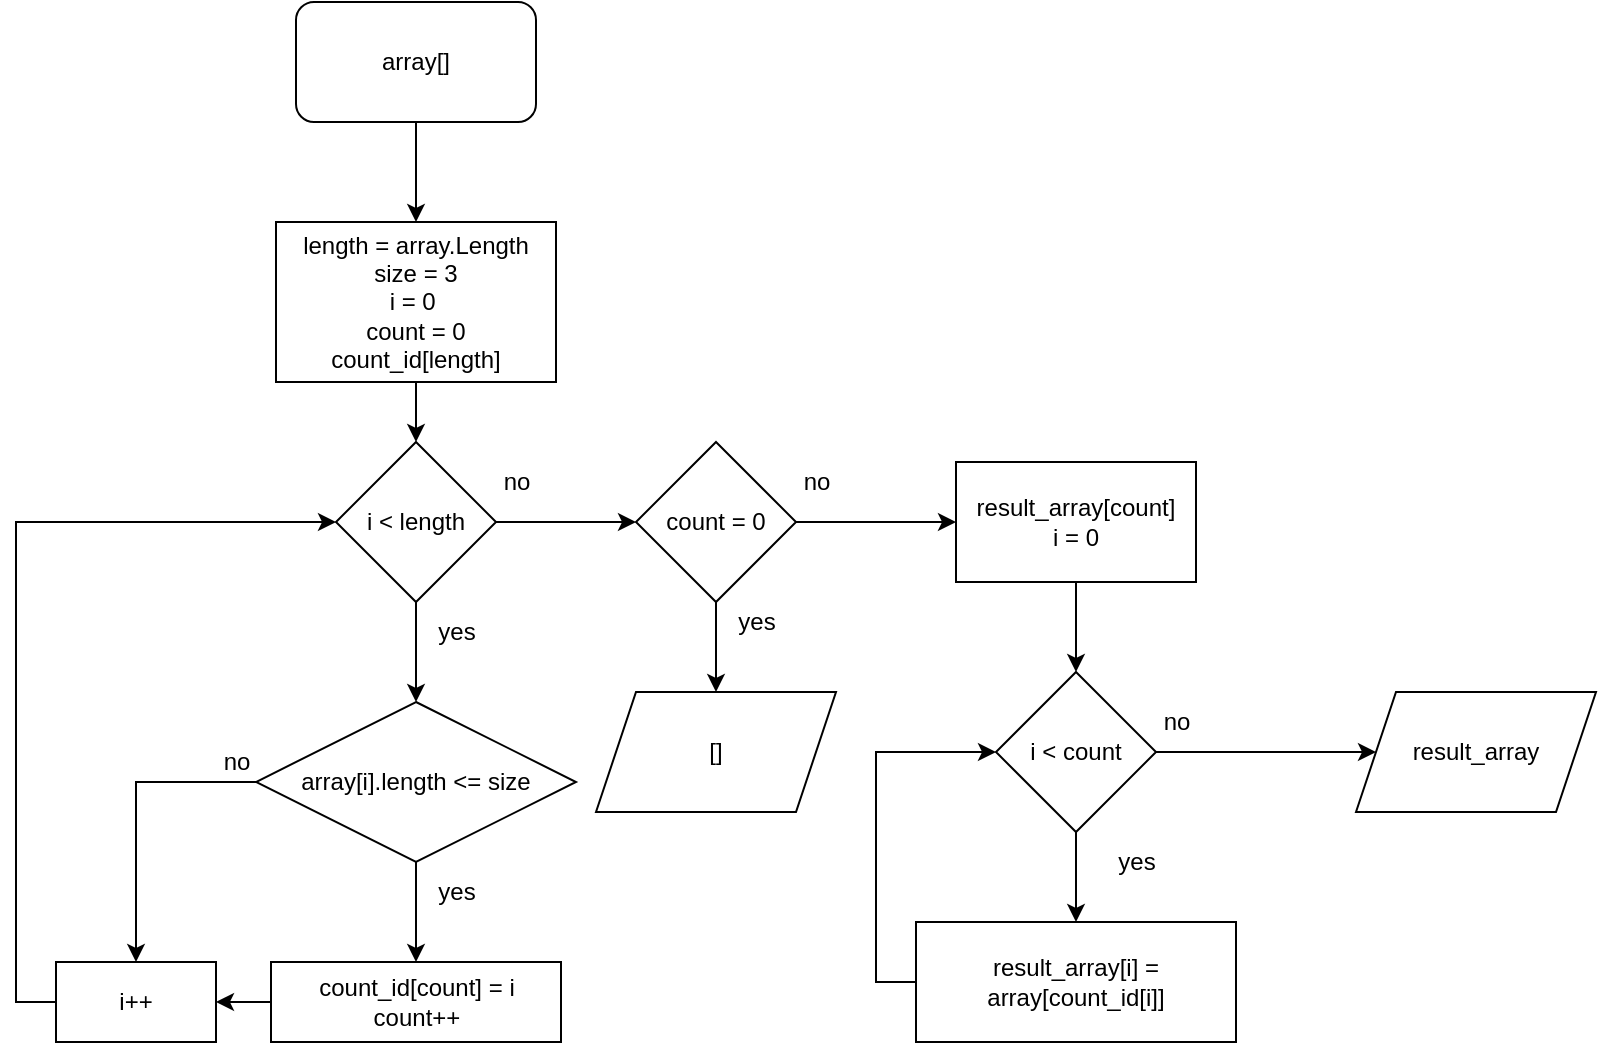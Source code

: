<mxfile version="21.0.8" type="device"><diagram id="C5RBs43oDa-KdzZeNtuy" name="Page-1"><mxGraphModel dx="1393" dy="797" grid="1" gridSize="10" guides="1" tooltips="1" connect="1" arrows="1" fold="1" page="1" pageScale="1" pageWidth="827" pageHeight="1169" math="0" shadow="0"><root><mxCell id="WIyWlLk6GJQsqaUBKTNV-0"/><mxCell id="WIyWlLk6GJQsqaUBKTNV-1" parent="WIyWlLk6GJQsqaUBKTNV-0"/><mxCell id="zPVXZnuw8CtYa3LySB9f-2" style="edgeStyle=orthogonalEdgeStyle;rounded=0;orthogonalLoop=1;jettySize=auto;html=1;entryX=0.5;entryY=0;entryDx=0;entryDy=0;" edge="1" parent="WIyWlLk6GJQsqaUBKTNV-1" source="zPVXZnuw8CtYa3LySB9f-0" target="zPVXZnuw8CtYa3LySB9f-1"><mxGeometry relative="1" as="geometry"/></mxCell><mxCell id="zPVXZnuw8CtYa3LySB9f-0" value="array[]" style="rounded=1;whiteSpace=wrap;html=1;" vertex="1" parent="WIyWlLk6GJQsqaUBKTNV-1"><mxGeometry x="250" y="50" width="120" height="60" as="geometry"/></mxCell><mxCell id="zPVXZnuw8CtYa3LySB9f-4" style="edgeStyle=orthogonalEdgeStyle;rounded=0;orthogonalLoop=1;jettySize=auto;html=1;entryX=0.5;entryY=0;entryDx=0;entryDy=0;" edge="1" parent="WIyWlLk6GJQsqaUBKTNV-1" source="zPVXZnuw8CtYa3LySB9f-1" target="zPVXZnuw8CtYa3LySB9f-3"><mxGeometry relative="1" as="geometry"/></mxCell><mxCell id="zPVXZnuw8CtYa3LySB9f-1" value="length = array.Length&lt;br&gt;size = 3&lt;br&gt;i = 0&amp;nbsp;&lt;br&gt;count = 0&lt;br&gt;count_id[length]" style="rounded=0;whiteSpace=wrap;html=1;" vertex="1" parent="WIyWlLk6GJQsqaUBKTNV-1"><mxGeometry x="240" y="160" width="140" height="80" as="geometry"/></mxCell><mxCell id="zPVXZnuw8CtYa3LySB9f-6" style="edgeStyle=orthogonalEdgeStyle;rounded=0;orthogonalLoop=1;jettySize=auto;html=1;" edge="1" parent="WIyWlLk6GJQsqaUBKTNV-1" source="zPVXZnuw8CtYa3LySB9f-3" target="zPVXZnuw8CtYa3LySB9f-5"><mxGeometry relative="1" as="geometry"/></mxCell><mxCell id="zPVXZnuw8CtYa3LySB9f-29" style="edgeStyle=orthogonalEdgeStyle;rounded=0;orthogonalLoop=1;jettySize=auto;html=1;exitX=1;exitY=0.5;exitDx=0;exitDy=0;entryX=0;entryY=0.5;entryDx=0;entryDy=0;" edge="1" parent="WIyWlLk6GJQsqaUBKTNV-1" source="zPVXZnuw8CtYa3LySB9f-3" target="zPVXZnuw8CtYa3LySB9f-27"><mxGeometry relative="1" as="geometry"/></mxCell><mxCell id="zPVXZnuw8CtYa3LySB9f-3" value="i &amp;lt; length" style="rhombus;whiteSpace=wrap;html=1;" vertex="1" parent="WIyWlLk6GJQsqaUBKTNV-1"><mxGeometry x="270" y="270" width="80" height="80" as="geometry"/></mxCell><mxCell id="zPVXZnuw8CtYa3LySB9f-9" style="edgeStyle=orthogonalEdgeStyle;rounded=0;orthogonalLoop=1;jettySize=auto;html=1;entryX=0.5;entryY=0;entryDx=0;entryDy=0;" edge="1" parent="WIyWlLk6GJQsqaUBKTNV-1" source="zPVXZnuw8CtYa3LySB9f-5" target="zPVXZnuw8CtYa3LySB9f-8"><mxGeometry relative="1" as="geometry"/></mxCell><mxCell id="zPVXZnuw8CtYa3LySB9f-13" style="edgeStyle=orthogonalEdgeStyle;rounded=0;orthogonalLoop=1;jettySize=auto;html=1;" edge="1" parent="WIyWlLk6GJQsqaUBKTNV-1" source="zPVXZnuw8CtYa3LySB9f-5" target="zPVXZnuw8CtYa3LySB9f-11"><mxGeometry relative="1" as="geometry"/></mxCell><mxCell id="zPVXZnuw8CtYa3LySB9f-5" value="array[i].length &amp;lt;= size" style="rhombus;whiteSpace=wrap;html=1;" vertex="1" parent="WIyWlLk6GJQsqaUBKTNV-1"><mxGeometry x="230" y="400" width="160" height="80" as="geometry"/></mxCell><mxCell id="zPVXZnuw8CtYa3LySB9f-7" value="yes&lt;br&gt;" style="text;html=1;align=center;verticalAlign=middle;resizable=0;points=[];autosize=1;strokeColor=none;fillColor=none;" vertex="1" parent="WIyWlLk6GJQsqaUBKTNV-1"><mxGeometry x="310" y="350" width="40" height="30" as="geometry"/></mxCell><mxCell id="zPVXZnuw8CtYa3LySB9f-12" style="edgeStyle=orthogonalEdgeStyle;rounded=0;orthogonalLoop=1;jettySize=auto;html=1;entryX=1;entryY=0.5;entryDx=0;entryDy=0;" edge="1" parent="WIyWlLk6GJQsqaUBKTNV-1" source="zPVXZnuw8CtYa3LySB9f-8" target="zPVXZnuw8CtYa3LySB9f-11"><mxGeometry relative="1" as="geometry"/></mxCell><mxCell id="zPVXZnuw8CtYa3LySB9f-8" value="count_id[count] = i&lt;br&gt;count++" style="rounded=0;whiteSpace=wrap;html=1;" vertex="1" parent="WIyWlLk6GJQsqaUBKTNV-1"><mxGeometry x="237.5" y="530" width="145" height="40" as="geometry"/></mxCell><mxCell id="zPVXZnuw8CtYa3LySB9f-10" value="yes" style="text;html=1;align=center;verticalAlign=middle;resizable=0;points=[];autosize=1;strokeColor=none;fillColor=none;" vertex="1" parent="WIyWlLk6GJQsqaUBKTNV-1"><mxGeometry x="310" y="480" width="40" height="30" as="geometry"/></mxCell><mxCell id="zPVXZnuw8CtYa3LySB9f-15" style="edgeStyle=orthogonalEdgeStyle;rounded=0;orthogonalLoop=1;jettySize=auto;html=1;entryX=0;entryY=0.5;entryDx=0;entryDy=0;" edge="1" parent="WIyWlLk6GJQsqaUBKTNV-1" source="zPVXZnuw8CtYa3LySB9f-11" target="zPVXZnuw8CtYa3LySB9f-3"><mxGeometry relative="1" as="geometry"><Array as="points"><mxPoint x="110" y="550"/><mxPoint x="110" y="310"/></Array></mxGeometry></mxCell><mxCell id="zPVXZnuw8CtYa3LySB9f-11" value="i++" style="rounded=0;whiteSpace=wrap;html=1;" vertex="1" parent="WIyWlLk6GJQsqaUBKTNV-1"><mxGeometry x="130" y="530" width="80" height="40" as="geometry"/></mxCell><mxCell id="zPVXZnuw8CtYa3LySB9f-14" value="no" style="text;html=1;align=center;verticalAlign=middle;resizable=0;points=[];autosize=1;strokeColor=none;fillColor=none;" vertex="1" parent="WIyWlLk6GJQsqaUBKTNV-1"><mxGeometry x="200" y="415" width="40" height="30" as="geometry"/></mxCell><mxCell id="zPVXZnuw8CtYa3LySB9f-20" style="edgeStyle=orthogonalEdgeStyle;rounded=0;orthogonalLoop=1;jettySize=auto;html=1;entryX=0.5;entryY=0;entryDx=0;entryDy=0;" edge="1" parent="WIyWlLk6GJQsqaUBKTNV-1" source="zPVXZnuw8CtYa3LySB9f-16" target="zPVXZnuw8CtYa3LySB9f-19"><mxGeometry relative="1" as="geometry"/></mxCell><mxCell id="zPVXZnuw8CtYa3LySB9f-16" value="result_array[count]&lt;br&gt;i = 0" style="rounded=0;whiteSpace=wrap;html=1;" vertex="1" parent="WIyWlLk6GJQsqaUBKTNV-1"><mxGeometry x="580" y="280" width="120" height="60" as="geometry"/></mxCell><mxCell id="zPVXZnuw8CtYa3LySB9f-18" value="no" style="text;html=1;align=center;verticalAlign=middle;resizable=0;points=[];autosize=1;strokeColor=none;fillColor=none;" vertex="1" parent="WIyWlLk6GJQsqaUBKTNV-1"><mxGeometry x="340" y="275" width="40" height="30" as="geometry"/></mxCell><mxCell id="zPVXZnuw8CtYa3LySB9f-22" style="edgeStyle=orthogonalEdgeStyle;rounded=0;orthogonalLoop=1;jettySize=auto;html=1;entryX=0.5;entryY=0;entryDx=0;entryDy=0;" edge="1" parent="WIyWlLk6GJQsqaUBKTNV-1" source="zPVXZnuw8CtYa3LySB9f-19"><mxGeometry relative="1" as="geometry"><mxPoint x="640" y="510" as="targetPoint"/></mxGeometry></mxCell><mxCell id="zPVXZnuw8CtYa3LySB9f-25" style="edgeStyle=orthogonalEdgeStyle;rounded=0;orthogonalLoop=1;jettySize=auto;html=1;" edge="1" parent="WIyWlLk6GJQsqaUBKTNV-1" source="zPVXZnuw8CtYa3LySB9f-19" target="zPVXZnuw8CtYa3LySB9f-24"><mxGeometry relative="1" as="geometry"/></mxCell><mxCell id="zPVXZnuw8CtYa3LySB9f-19" value="i &amp;lt; count" style="rhombus;whiteSpace=wrap;html=1;" vertex="1" parent="WIyWlLk6GJQsqaUBKTNV-1"><mxGeometry x="600" y="385" width="80" height="80" as="geometry"/></mxCell><mxCell id="zPVXZnuw8CtYa3LySB9f-36" style="edgeStyle=orthogonalEdgeStyle;rounded=0;orthogonalLoop=1;jettySize=auto;html=1;entryX=0;entryY=0.5;entryDx=0;entryDy=0;" edge="1" parent="WIyWlLk6GJQsqaUBKTNV-1" source="zPVXZnuw8CtYa3LySB9f-21" target="zPVXZnuw8CtYa3LySB9f-19"><mxGeometry relative="1" as="geometry"><Array as="points"><mxPoint x="540" y="540"/><mxPoint x="540" y="425"/></Array></mxGeometry></mxCell><mxCell id="zPVXZnuw8CtYa3LySB9f-21" value="result_array[i] = array[count_id[i]]" style="rounded=0;whiteSpace=wrap;html=1;" vertex="1" parent="WIyWlLk6GJQsqaUBKTNV-1"><mxGeometry x="560" y="510" width="160" height="60" as="geometry"/></mxCell><mxCell id="zPVXZnuw8CtYa3LySB9f-23" value="yes" style="text;html=1;align=center;verticalAlign=middle;resizable=0;points=[];autosize=1;strokeColor=none;fillColor=none;" vertex="1" parent="WIyWlLk6GJQsqaUBKTNV-1"><mxGeometry x="650" y="465" width="40" height="30" as="geometry"/></mxCell><mxCell id="zPVXZnuw8CtYa3LySB9f-24" value="result_array" style="shape=parallelogram;perimeter=parallelogramPerimeter;whiteSpace=wrap;html=1;fixedSize=1;" vertex="1" parent="WIyWlLk6GJQsqaUBKTNV-1"><mxGeometry x="780" y="395" width="120" height="60" as="geometry"/></mxCell><mxCell id="zPVXZnuw8CtYa3LySB9f-26" value="no" style="text;html=1;align=center;verticalAlign=middle;resizable=0;points=[];autosize=1;strokeColor=none;fillColor=none;" vertex="1" parent="WIyWlLk6GJQsqaUBKTNV-1"><mxGeometry x="670" y="395" width="40" height="30" as="geometry"/></mxCell><mxCell id="zPVXZnuw8CtYa3LySB9f-30" style="edgeStyle=orthogonalEdgeStyle;rounded=0;orthogonalLoop=1;jettySize=auto;html=1;" edge="1" parent="WIyWlLk6GJQsqaUBKTNV-1" source="zPVXZnuw8CtYa3LySB9f-27" target="zPVXZnuw8CtYa3LySB9f-16"><mxGeometry relative="1" as="geometry"/></mxCell><mxCell id="zPVXZnuw8CtYa3LySB9f-34" style="edgeStyle=orthogonalEdgeStyle;rounded=0;orthogonalLoop=1;jettySize=auto;html=1;entryX=0.5;entryY=0;entryDx=0;entryDy=0;" edge="1" parent="WIyWlLk6GJQsqaUBKTNV-1" source="zPVXZnuw8CtYa3LySB9f-27" target="zPVXZnuw8CtYa3LySB9f-32"><mxGeometry relative="1" as="geometry"/></mxCell><mxCell id="zPVXZnuw8CtYa3LySB9f-27" value="count = 0" style="rhombus;whiteSpace=wrap;html=1;" vertex="1" parent="WIyWlLk6GJQsqaUBKTNV-1"><mxGeometry x="420" y="270" width="80" height="80" as="geometry"/></mxCell><mxCell id="zPVXZnuw8CtYa3LySB9f-28" value="no" style="text;html=1;align=center;verticalAlign=middle;resizable=0;points=[];autosize=1;strokeColor=none;fillColor=none;" vertex="1" parent="WIyWlLk6GJQsqaUBKTNV-1"><mxGeometry x="490" y="275" width="40" height="30" as="geometry"/></mxCell><mxCell id="zPVXZnuw8CtYa3LySB9f-32" value="[]" style="shape=parallelogram;perimeter=parallelogramPerimeter;whiteSpace=wrap;html=1;fixedSize=1;" vertex="1" parent="WIyWlLk6GJQsqaUBKTNV-1"><mxGeometry x="400" y="395" width="120" height="60" as="geometry"/></mxCell><mxCell id="zPVXZnuw8CtYa3LySB9f-35" value="yes" style="text;html=1;align=center;verticalAlign=middle;resizable=0;points=[];autosize=1;strokeColor=none;fillColor=none;" vertex="1" parent="WIyWlLk6GJQsqaUBKTNV-1"><mxGeometry x="460" y="345" width="40" height="30" as="geometry"/></mxCell></root></mxGraphModel></diagram></mxfile>